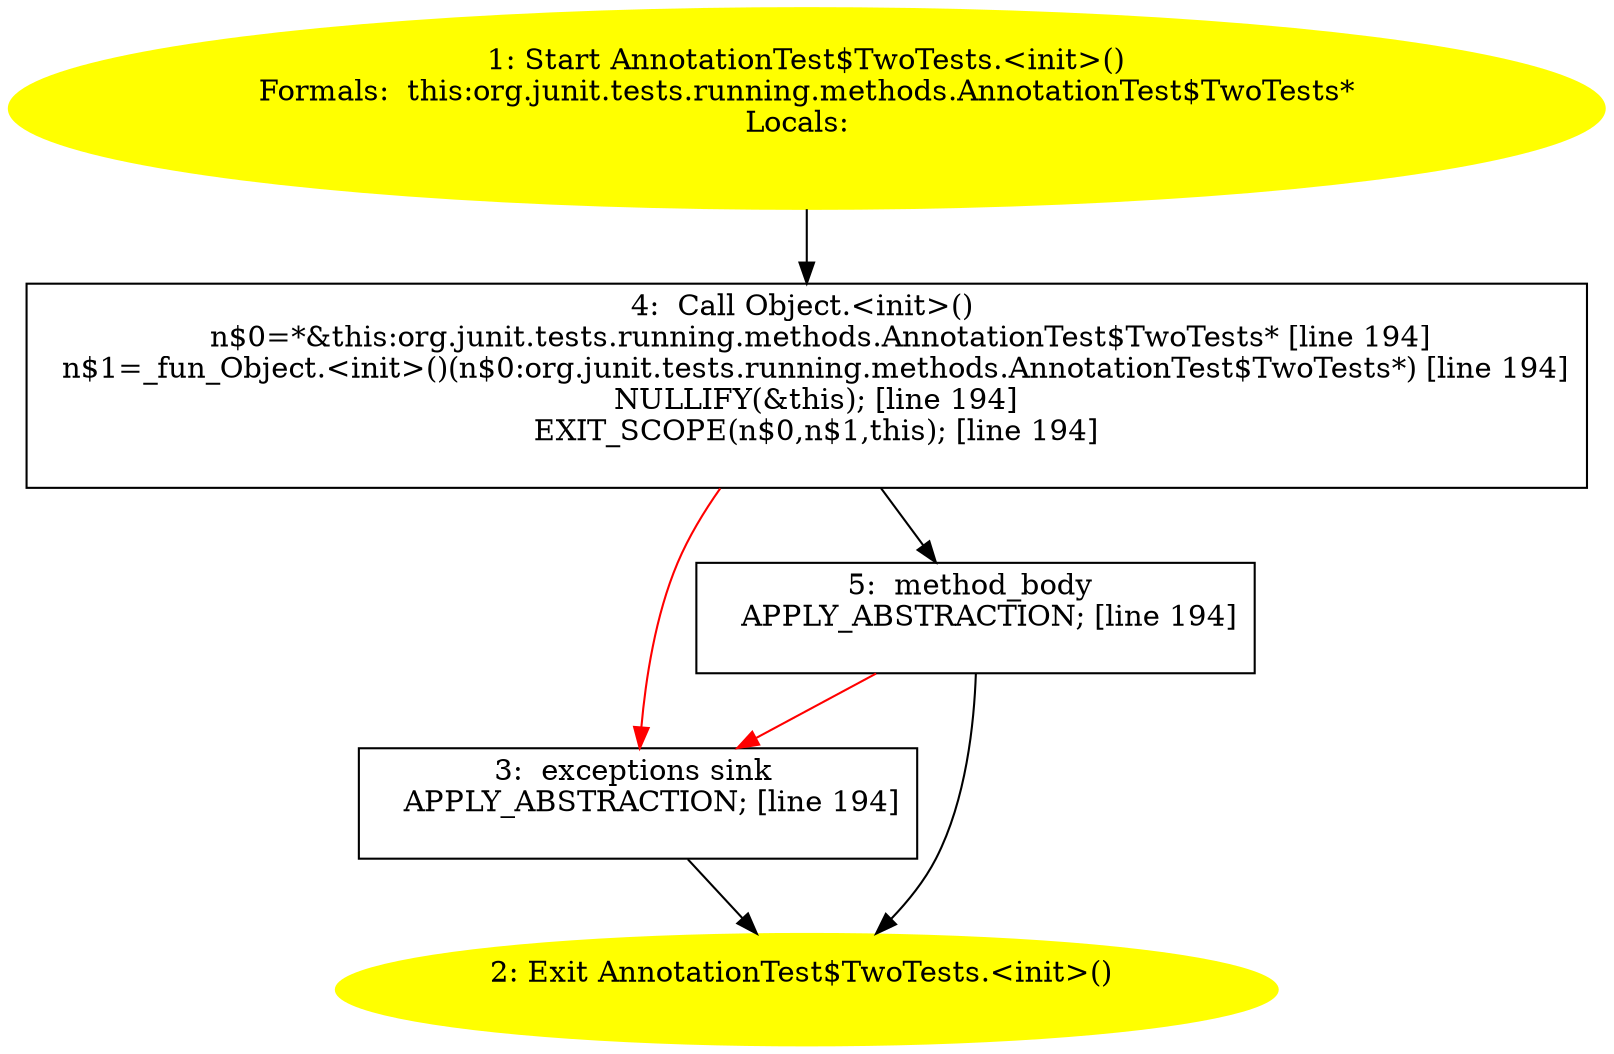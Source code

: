 /* @generated */
digraph cfg {
"org.junit.tests.running.methods.AnnotationTest$TwoTests.<init>().60f6241c1e9d5f920fd34cdc68c39633_1" [label="1: Start AnnotationTest$TwoTests.<init>()\nFormals:  this:org.junit.tests.running.methods.AnnotationTest$TwoTests*\nLocals:  \n  " color=yellow style=filled]
	

	 "org.junit.tests.running.methods.AnnotationTest$TwoTests.<init>().60f6241c1e9d5f920fd34cdc68c39633_1" -> "org.junit.tests.running.methods.AnnotationTest$TwoTests.<init>().60f6241c1e9d5f920fd34cdc68c39633_4" ;
"org.junit.tests.running.methods.AnnotationTest$TwoTests.<init>().60f6241c1e9d5f920fd34cdc68c39633_2" [label="2: Exit AnnotationTest$TwoTests.<init>() \n  " color=yellow style=filled]
	

"org.junit.tests.running.methods.AnnotationTest$TwoTests.<init>().60f6241c1e9d5f920fd34cdc68c39633_3" [label="3:  exceptions sink \n   APPLY_ABSTRACTION; [line 194]\n " shape="box"]
	

	 "org.junit.tests.running.methods.AnnotationTest$TwoTests.<init>().60f6241c1e9d5f920fd34cdc68c39633_3" -> "org.junit.tests.running.methods.AnnotationTest$TwoTests.<init>().60f6241c1e9d5f920fd34cdc68c39633_2" ;
"org.junit.tests.running.methods.AnnotationTest$TwoTests.<init>().60f6241c1e9d5f920fd34cdc68c39633_4" [label="4:  Call Object.<init>() \n   n$0=*&this:org.junit.tests.running.methods.AnnotationTest$TwoTests* [line 194]\n  n$1=_fun_Object.<init>()(n$0:org.junit.tests.running.methods.AnnotationTest$TwoTests*) [line 194]\n  NULLIFY(&this); [line 194]\n  EXIT_SCOPE(n$0,n$1,this); [line 194]\n " shape="box"]
	

	 "org.junit.tests.running.methods.AnnotationTest$TwoTests.<init>().60f6241c1e9d5f920fd34cdc68c39633_4" -> "org.junit.tests.running.methods.AnnotationTest$TwoTests.<init>().60f6241c1e9d5f920fd34cdc68c39633_5" ;
	 "org.junit.tests.running.methods.AnnotationTest$TwoTests.<init>().60f6241c1e9d5f920fd34cdc68c39633_4" -> "org.junit.tests.running.methods.AnnotationTest$TwoTests.<init>().60f6241c1e9d5f920fd34cdc68c39633_3" [color="red" ];
"org.junit.tests.running.methods.AnnotationTest$TwoTests.<init>().60f6241c1e9d5f920fd34cdc68c39633_5" [label="5:  method_body \n   APPLY_ABSTRACTION; [line 194]\n " shape="box"]
	

	 "org.junit.tests.running.methods.AnnotationTest$TwoTests.<init>().60f6241c1e9d5f920fd34cdc68c39633_5" -> "org.junit.tests.running.methods.AnnotationTest$TwoTests.<init>().60f6241c1e9d5f920fd34cdc68c39633_2" ;
	 "org.junit.tests.running.methods.AnnotationTest$TwoTests.<init>().60f6241c1e9d5f920fd34cdc68c39633_5" -> "org.junit.tests.running.methods.AnnotationTest$TwoTests.<init>().60f6241c1e9d5f920fd34cdc68c39633_3" [color="red" ];
}
